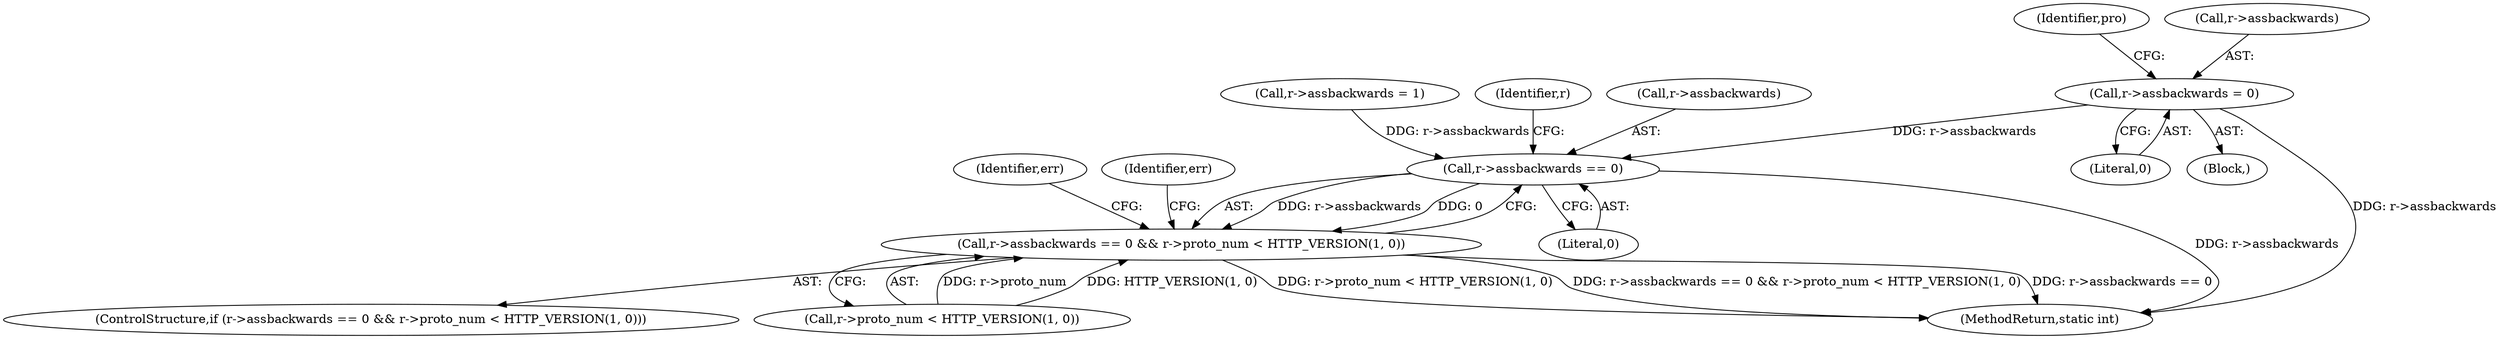 digraph "0_httpd_6a974059190b8a0c7e499f4ab12fe108127099cb@pointer" {
"1000347" [label="(Call,r->assbackwards = 0)"];
"1000605" [label="(Call,r->assbackwards == 0)"];
"1000604" [label="(Call,r->assbackwards == 0 && r->proto_num < HTTP_VERSION(1, 0))"];
"1000347" [label="(Call,r->assbackwards = 0)"];
"1000353" [label="(Identifier,pro)"];
"1000361" [label="(Call,r->assbackwards = 1)"];
"1000610" [label="(Call,r->proto_num < HTTP_VERSION(1, 0))"];
"1000351" [label="(Literal,0)"];
"1000609" [label="(Literal,0)"];
"1000612" [label="(Identifier,r)"];
"1000346" [label="(Block,)"];
"1000605" [label="(Call,r->assbackwards == 0)"];
"1000604" [label="(Call,r->assbackwards == 0 && r->proto_num < HTTP_VERSION(1, 0))"];
"1000619" [label="(Identifier,err)"];
"1000348" [label="(Call,r->assbackwards)"];
"1000603" [label="(ControlStructure,if (r->assbackwards == 0 && r->proto_num < HTTP_VERSION(1, 0)))"];
"1000623" [label="(Identifier,err)"];
"1000635" [label="(MethodReturn,static int)"];
"1000606" [label="(Call,r->assbackwards)"];
"1000347" -> "1000346"  [label="AST: "];
"1000347" -> "1000351"  [label="CFG: "];
"1000348" -> "1000347"  [label="AST: "];
"1000351" -> "1000347"  [label="AST: "];
"1000353" -> "1000347"  [label="CFG: "];
"1000347" -> "1000635"  [label="DDG: r->assbackwards"];
"1000347" -> "1000605"  [label="DDG: r->assbackwards"];
"1000605" -> "1000604"  [label="AST: "];
"1000605" -> "1000609"  [label="CFG: "];
"1000606" -> "1000605"  [label="AST: "];
"1000609" -> "1000605"  [label="AST: "];
"1000612" -> "1000605"  [label="CFG: "];
"1000604" -> "1000605"  [label="CFG: "];
"1000605" -> "1000635"  [label="DDG: r->assbackwards"];
"1000605" -> "1000604"  [label="DDG: r->assbackwards"];
"1000605" -> "1000604"  [label="DDG: 0"];
"1000361" -> "1000605"  [label="DDG: r->assbackwards"];
"1000604" -> "1000603"  [label="AST: "];
"1000604" -> "1000610"  [label="CFG: "];
"1000610" -> "1000604"  [label="AST: "];
"1000619" -> "1000604"  [label="CFG: "];
"1000623" -> "1000604"  [label="CFG: "];
"1000604" -> "1000635"  [label="DDG: r->proto_num < HTTP_VERSION(1, 0)"];
"1000604" -> "1000635"  [label="DDG: r->assbackwards == 0 && r->proto_num < HTTP_VERSION(1, 0)"];
"1000604" -> "1000635"  [label="DDG: r->assbackwards == 0"];
"1000610" -> "1000604"  [label="DDG: r->proto_num"];
"1000610" -> "1000604"  [label="DDG: HTTP_VERSION(1, 0)"];
}
